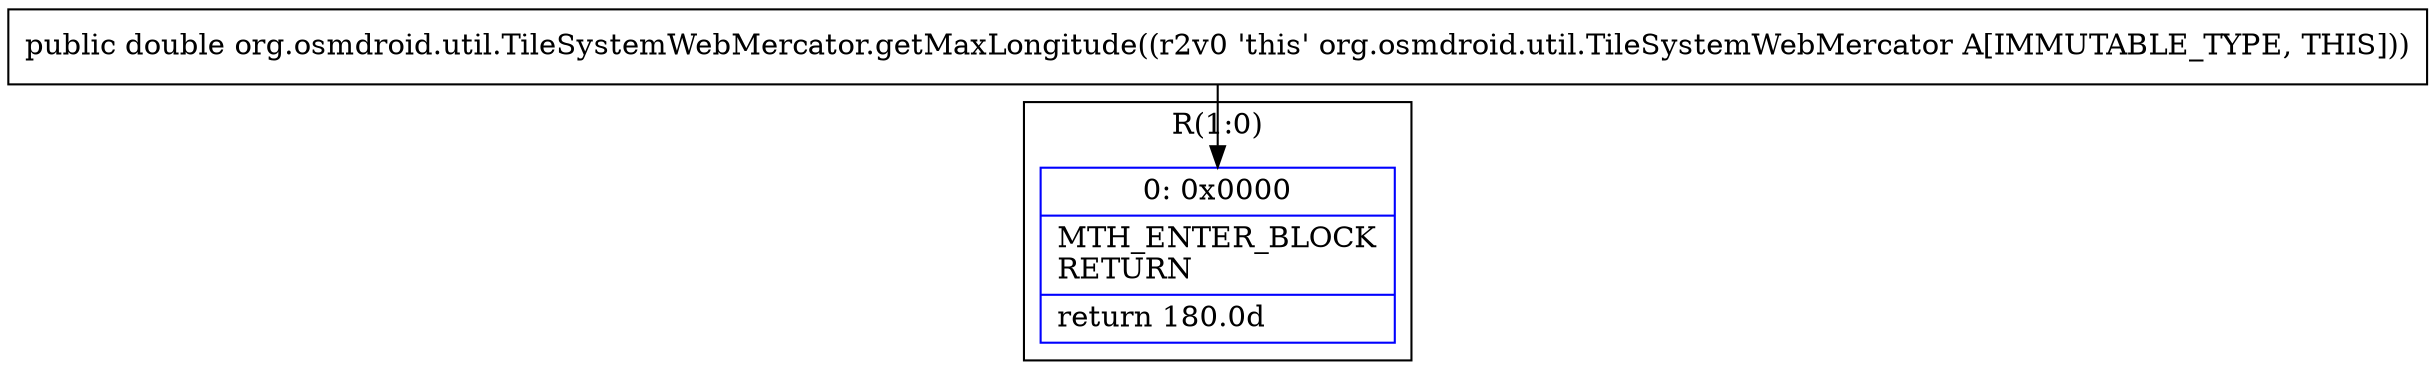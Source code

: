 digraph "CFG fororg.osmdroid.util.TileSystemWebMercator.getMaxLongitude()D" {
subgraph cluster_Region_904002982 {
label = "R(1:0)";
node [shape=record,color=blue];
Node_0 [shape=record,label="{0\:\ 0x0000|MTH_ENTER_BLOCK\lRETURN\l|return 180.0d\l}"];
}
MethodNode[shape=record,label="{public double org.osmdroid.util.TileSystemWebMercator.getMaxLongitude((r2v0 'this' org.osmdroid.util.TileSystemWebMercator A[IMMUTABLE_TYPE, THIS])) }"];
MethodNode -> Node_0;
}

